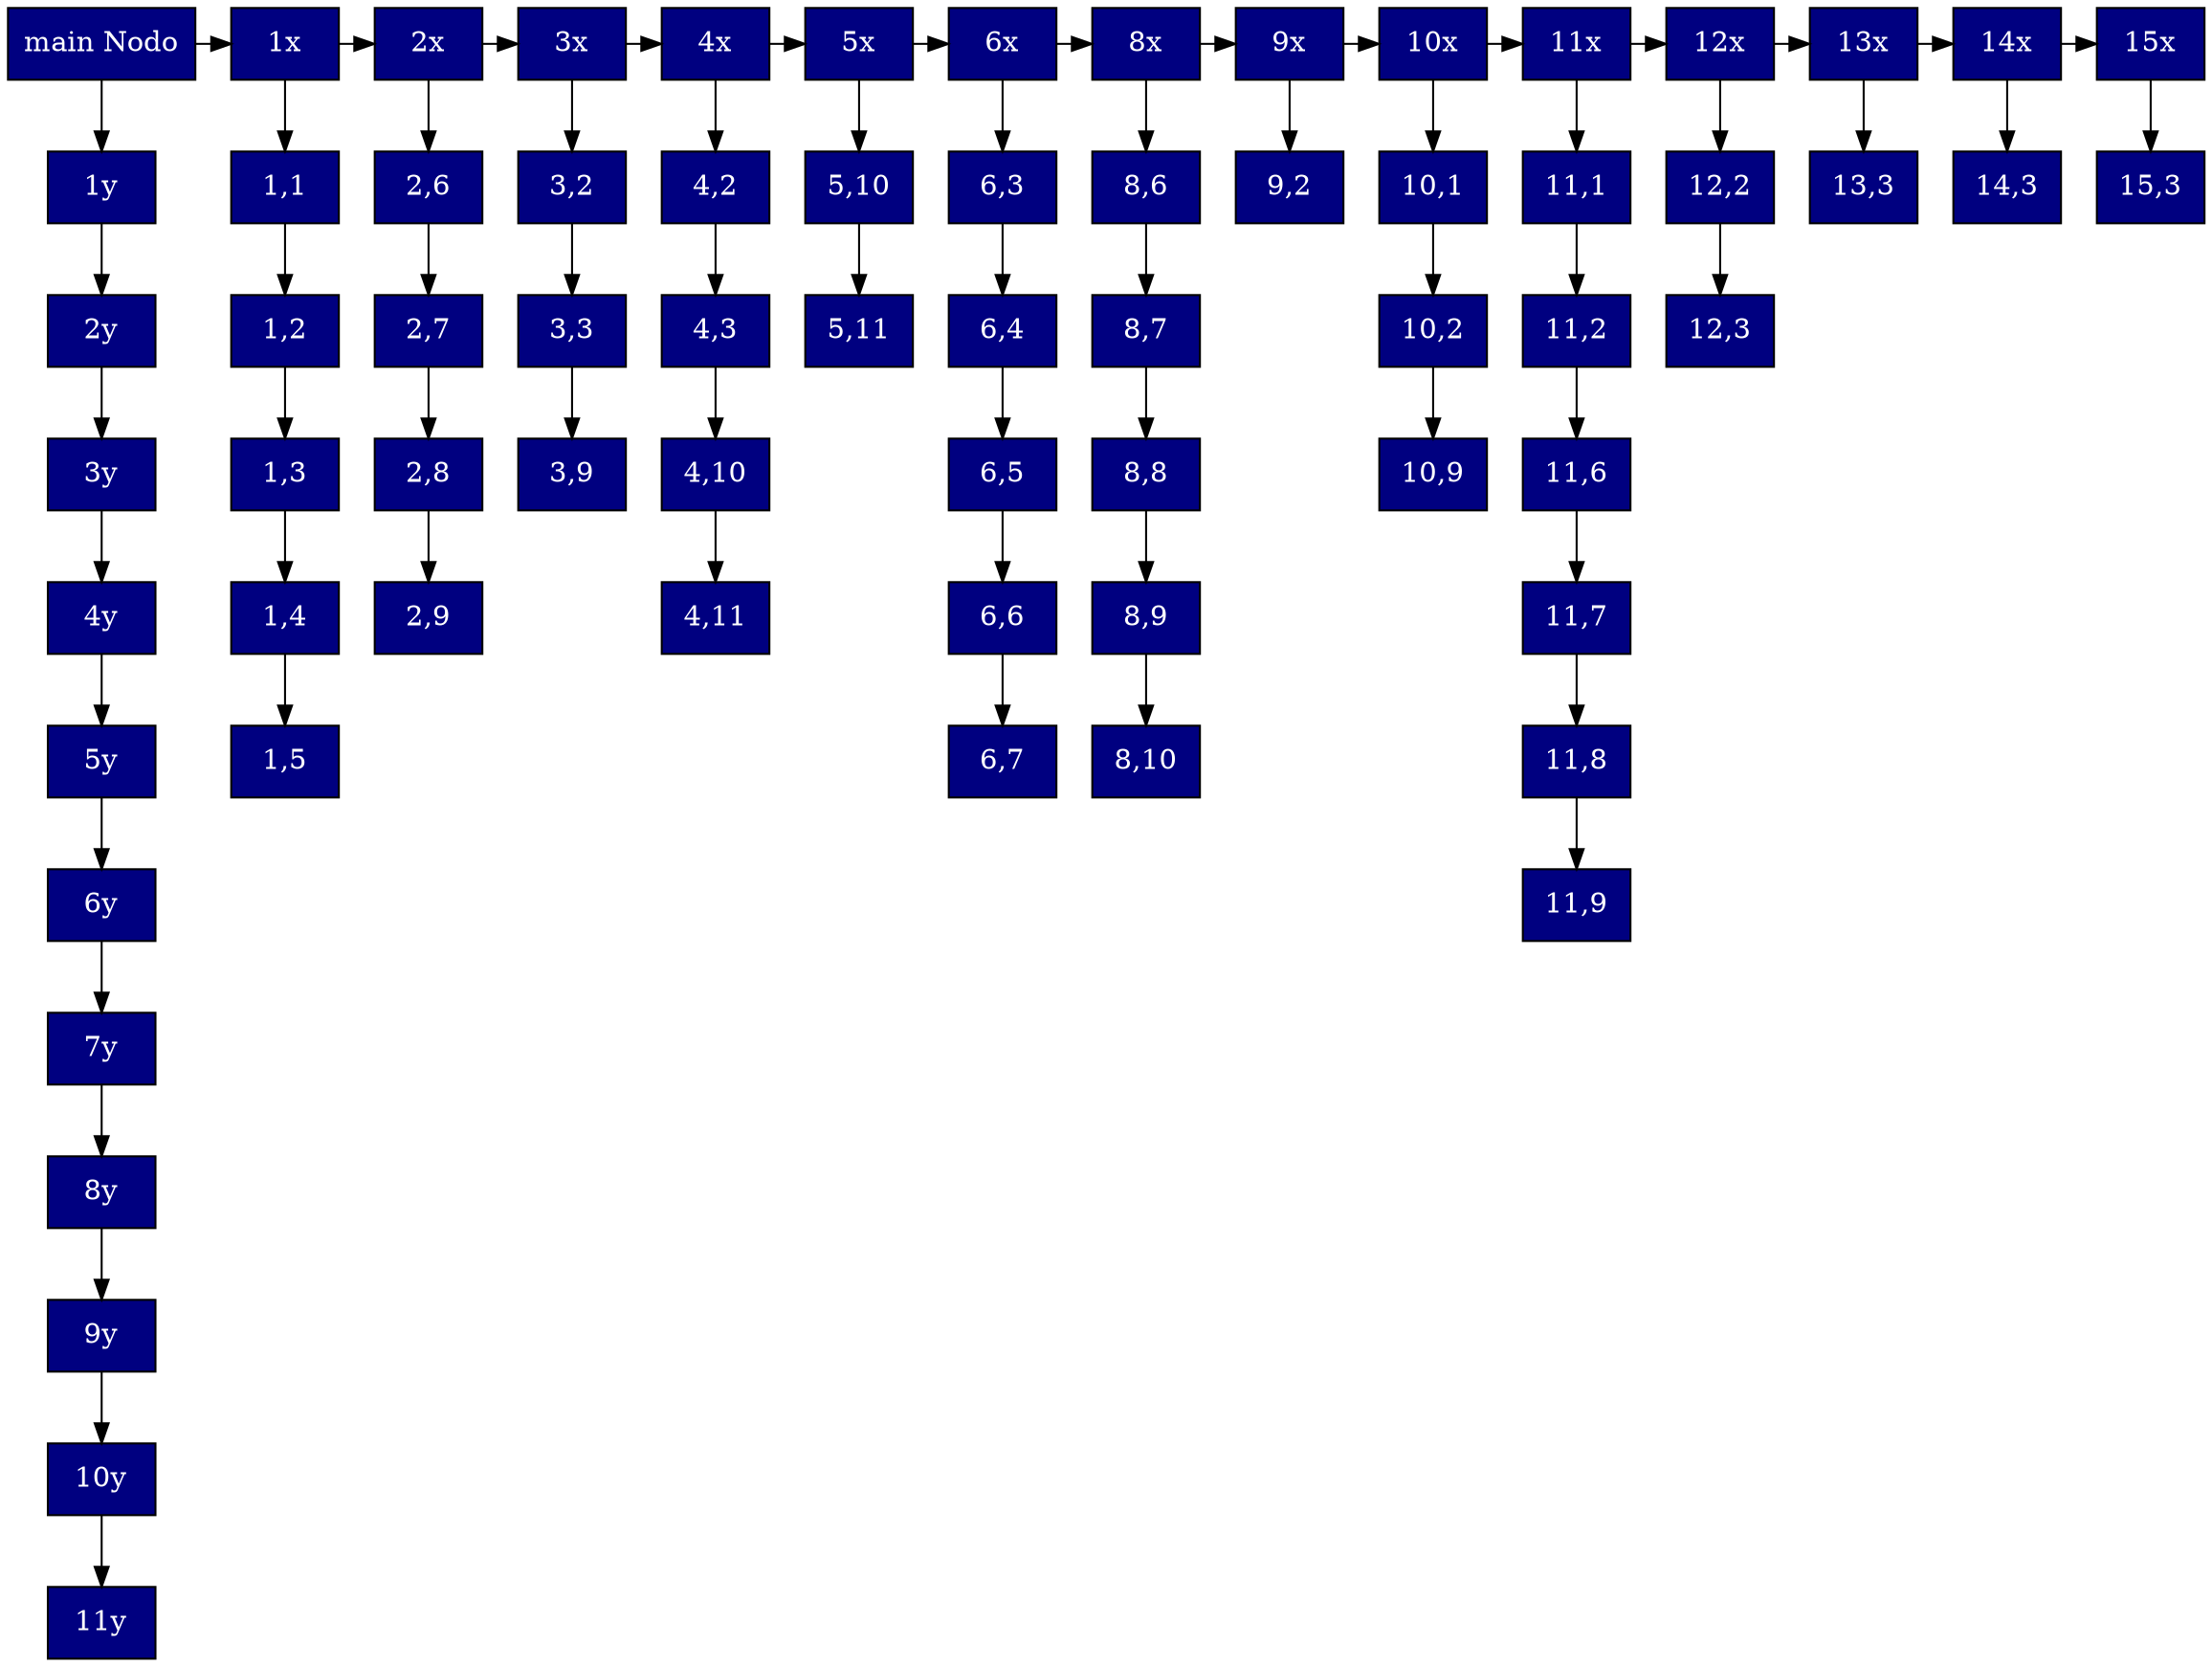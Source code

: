 digraph g{node[style="filled",fillcolor="navyblue",shape="box"]mainNode[label="main Nodo"fontcolor="white"]node1x[label="1x",fontcolor="white"]node2x[label="2x",fontcolor="white"]node3x[label="3x",fontcolor="white"]node4x[label="4x",fontcolor="white"]node5x[label="5x",fontcolor="white"]node6x[label="6x",fontcolor="white"]node8x[label="8x",fontcolor="white"]node9x[label="9x",fontcolor="white"]node10x[label="10x",fontcolor="white"]node11x[label="11x",fontcolor="white"]node12x[label="12x",fontcolor="white"]node13x[label="13x",fontcolor="white"]node14x[label="14x",fontcolor="white"]node15x[label="15x",fontcolor="white"]node1y[label="1y",fontcolor="white"]
node2y[label="2y",fontcolor="white"]
node3y[label="3y",fontcolor="white"]
node4y[label="4y",fontcolor="white"]
node5y[label="5y",fontcolor="white"]
node6y[label="6y",fontcolor="white"]
node7y[label="7y",fontcolor="white"]
node8y[label="8y",fontcolor="white"]
node9y[label="9y",fontcolor="white"]
node10y[label="10y",fontcolor="white"]
node11y[label="11y",fontcolor="white"]
node11[label="1,1",fontcolor="white"]
node12[label="1,2",fontcolor="white"]
node13[label="1,3",fontcolor="white"]
node14[label="1,4",fontcolor="white"]
node15[label="1,5",fontcolor="white"]
node26[label="2,6",fontcolor="white"]
node27[label="2,7",fontcolor="white"]
node28[label="2,8",fontcolor="white"]
node29[label="2,9",fontcolor="white"]
node32[label="3,2",fontcolor="white"]
node33[label="3,3",fontcolor="white"]
node39[label="3,9",fontcolor="white"]
node42[label="4,2",fontcolor="white"]
node43[label="4,3",fontcolor="white"]
node410[label="4,10",fontcolor="white"]
node411[label="4,11",fontcolor="white"]
node510[label="5,10",fontcolor="white"]
node511[label="5,11",fontcolor="white"]
node63[label="6,3",fontcolor="white"]
node64[label="6,4",fontcolor="white"]
node65[label="6,5",fontcolor="white"]
node66[label="6,6",fontcolor="white"]
node67[label="6,7",fontcolor="white"]
node86[label="8,6",fontcolor="white"]
node87[label="8,7",fontcolor="white"]
node88[label="8,8",fontcolor="white"]
node89[label="8,9",fontcolor="white"]
node810[label="8,10",fontcolor="white"]
node92[label="9,2",fontcolor="white"]
node101[label="10,1",fontcolor="white"]
node102[label="10,2",fontcolor="white"]
node109[label="10,9",fontcolor="white"]
node111[label="11,1",fontcolor="white"]
node112[label="11,2",fontcolor="white"]
node116[label="11,6",fontcolor="white"]
node117[label="11,7",fontcolor="white"]
node118[label="11,8",fontcolor="white"]
node119[label="11,9",fontcolor="white"]
node122[label="12,2",fontcolor="white"]
node123[label="12,3",fontcolor="white"]
node133[label="13,3",fontcolor="white"]
node143[label="14,3",fontcolor="white"]
node153[label="15,3",fontcolor="white"]
mainNode->node1x
node1x->node2x
node2x->node3x
node3x->node4x
node4x->node5x
node5x->node6x
node6x->node8x
node8x->node9x
node9x->node10x
node10x->node11x
node11x->node12x
node12x->node13x
node13x->node14x
node14x->node15x
{rank="same";node1x;node2x;node3x;node4x;node5x;node6x;node8x;node9x;node10x;node11x;node12x;node13x;node14x;node15x;mainNode}
mainNode->node1y
node1y->node2y
node2y->node3y
node3y->node4y
node4y->node5y
node5y->node6y
node6y->node7y
node7y->node8y
node8y->node9y
node9y->node10y
node10y->node11y
node1x->node11
node11->node12
node12->node13
node13->node14
node14->node15
node2x->node26
node26->node27
node27->node28
node28->node29
node3x->node32
node32->node33
node33->node39
node4x->node42
node42->node43
node43->node410
node410->node411
node5x->node510
node510->node511
node6x->node63
node63->node64
node64->node65
node65->node66
node66->node67
node8x->node86
node86->node87
node87->node88
node88->node89
node89->node810
node9x->node92
node10x->node101
node101->node102
node102->node109
node11x->node111
node111->node112
node112->node116
node116->node117
node117->node118
node118->node119
node12x->node122
node122->node123
node13x->node133
node14x->node143
node15x->node153
}